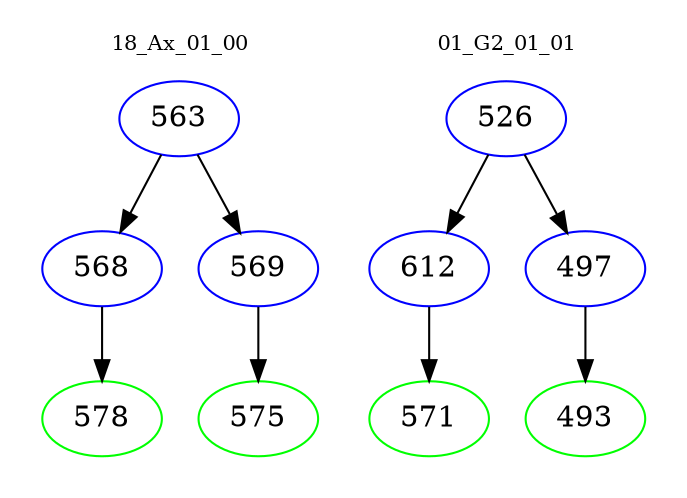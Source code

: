 digraph{
subgraph cluster_0 {
color = white
label = "18_Ax_01_00";
fontsize=10;
T0_563 [label="563", color="blue"]
T0_563 -> T0_568 [color="black"]
T0_568 [label="568", color="blue"]
T0_568 -> T0_578 [color="black"]
T0_578 [label="578", color="green"]
T0_563 -> T0_569 [color="black"]
T0_569 [label="569", color="blue"]
T0_569 -> T0_575 [color="black"]
T0_575 [label="575", color="green"]
}
subgraph cluster_1 {
color = white
label = "01_G2_01_01";
fontsize=10;
T1_526 [label="526", color="blue"]
T1_526 -> T1_612 [color="black"]
T1_612 [label="612", color="blue"]
T1_612 -> T1_571 [color="black"]
T1_571 [label="571", color="green"]
T1_526 -> T1_497 [color="black"]
T1_497 [label="497", color="blue"]
T1_497 -> T1_493 [color="black"]
T1_493 [label="493", color="green"]
}
}
